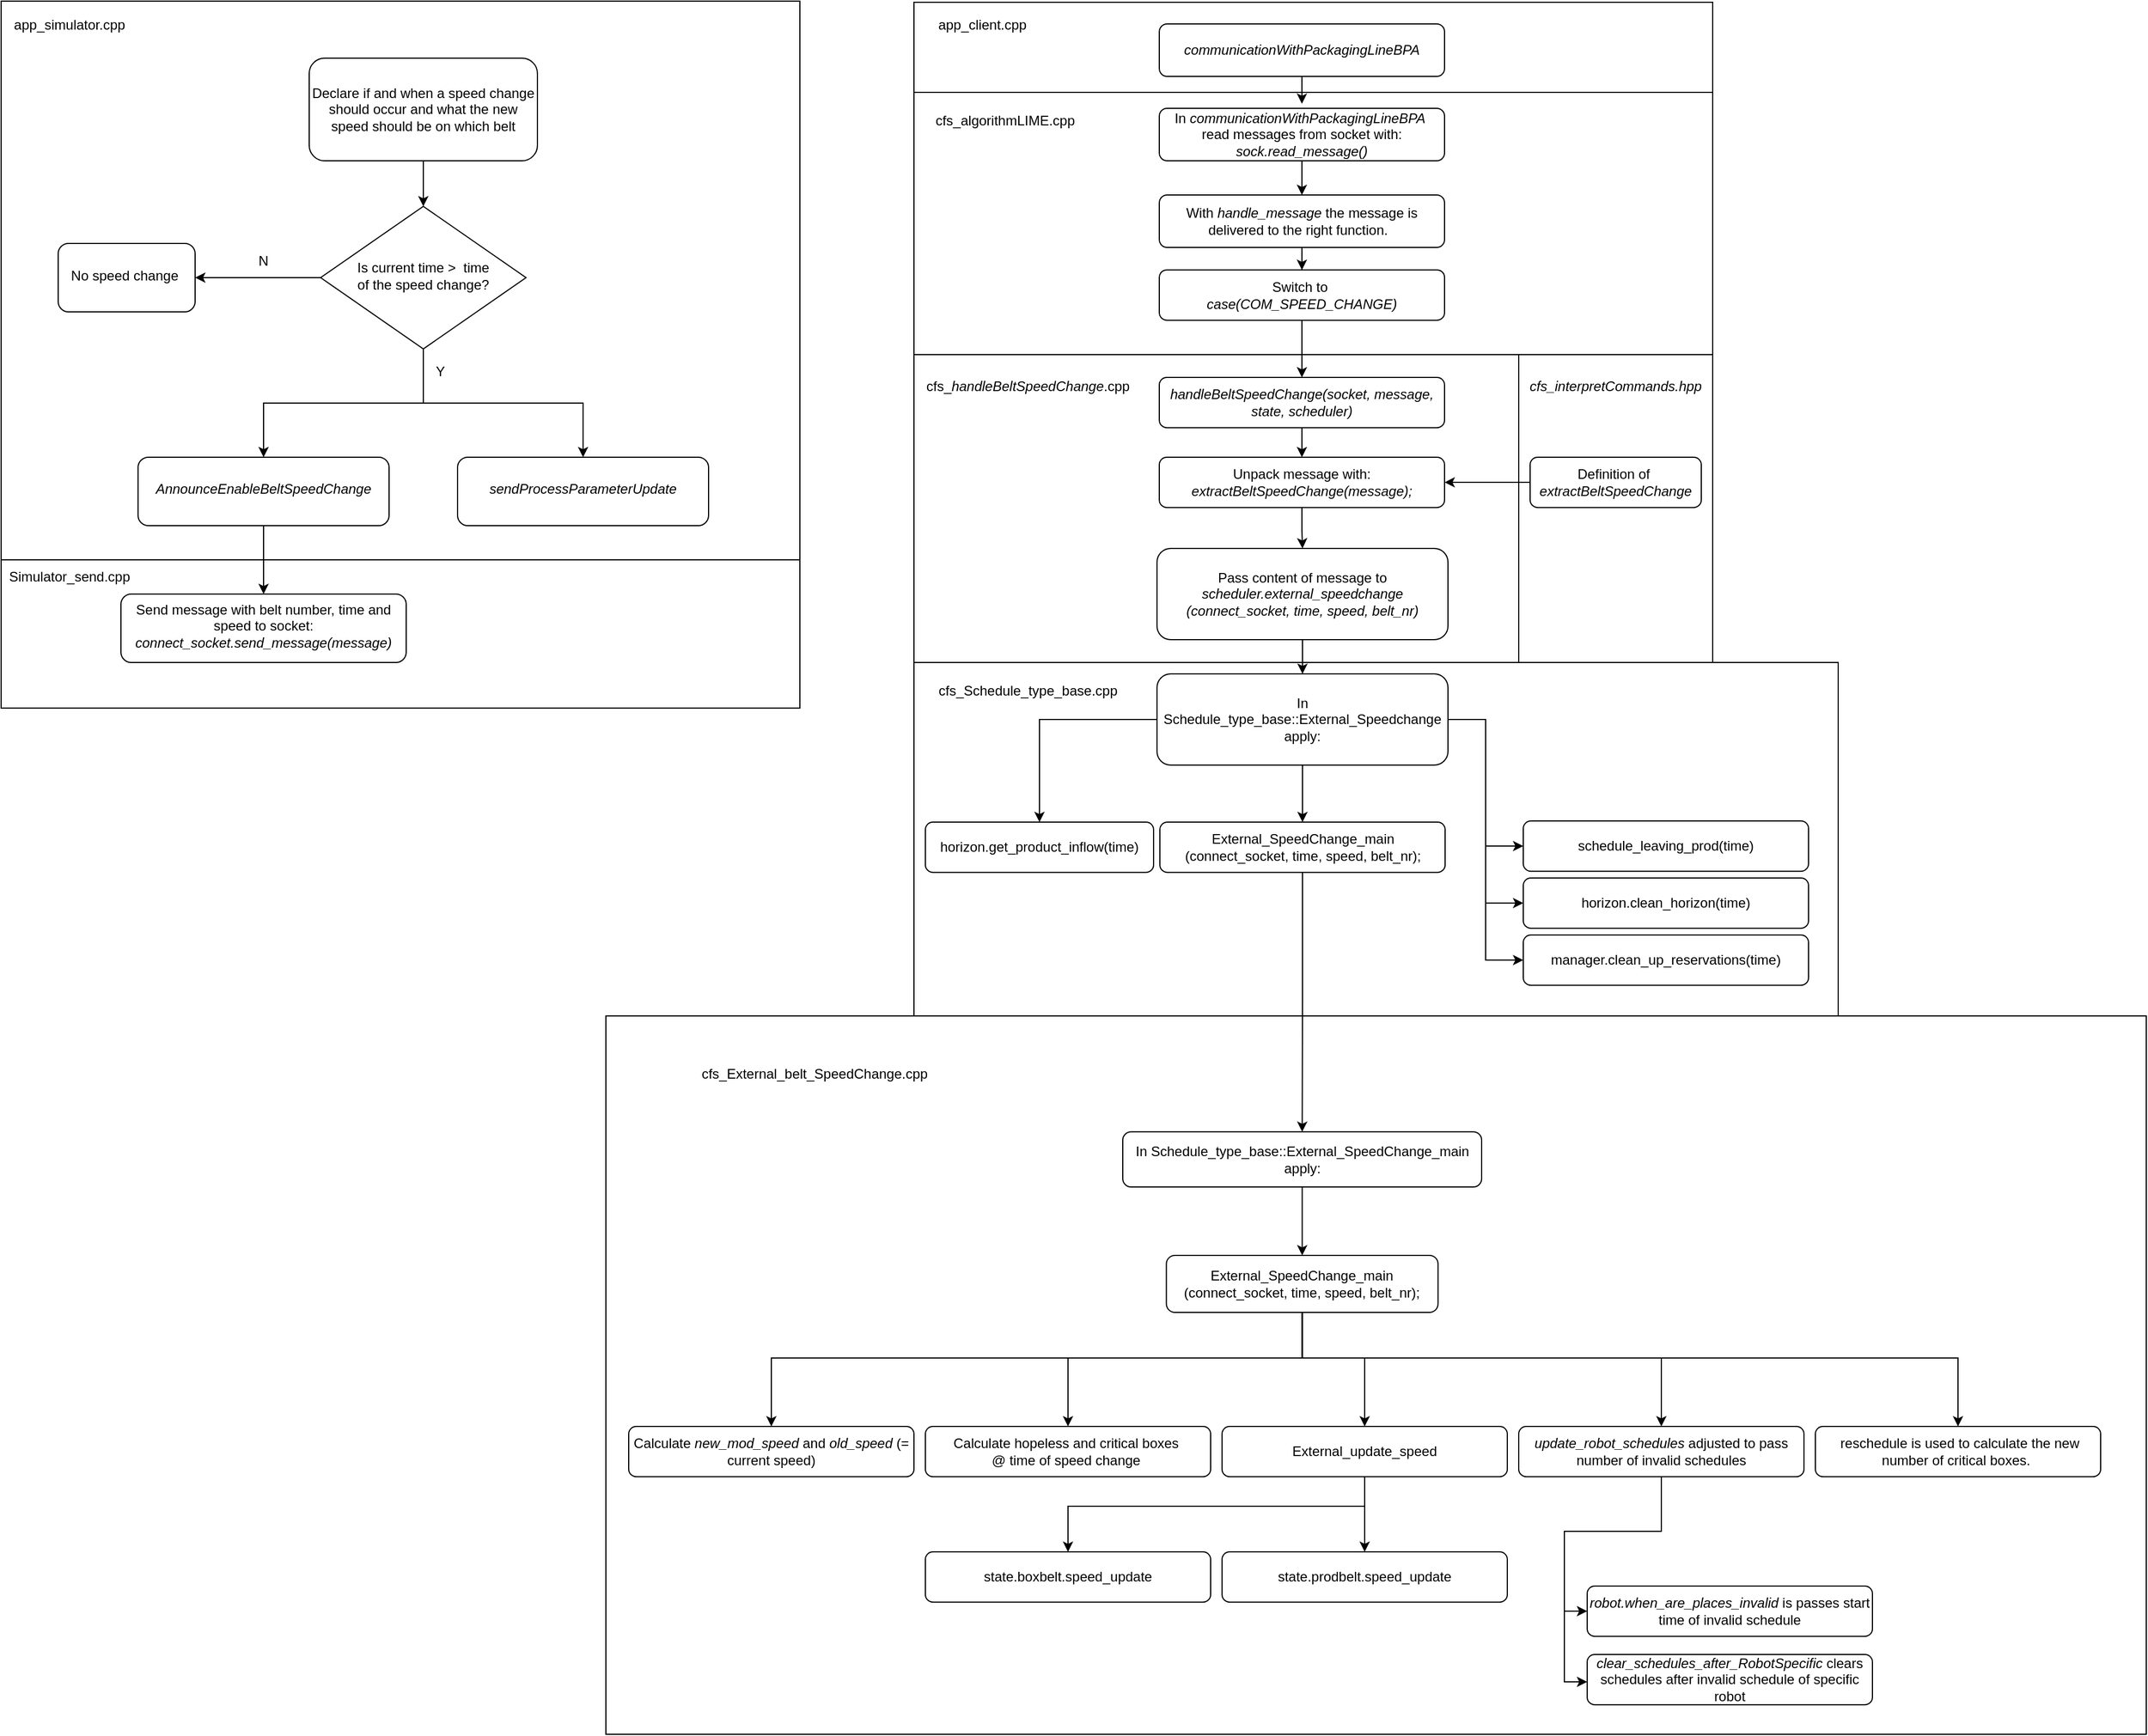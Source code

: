 <mxfile version="18.0.2" type="github">
  <diagram id="C5RBs43oDa-KdzZeNtuy" name="Page-1">
    <mxGraphModel dx="1597" dy="891" grid="1" gridSize="10" guides="1" tooltips="1" connect="1" arrows="1" fold="1" page="1" pageScale="1" pageWidth="3300" pageHeight="4681" math="0" shadow="0">
      <root>
        <mxCell id="WIyWlLk6GJQsqaUBKTNV-0" />
        <mxCell id="WIyWlLk6GJQsqaUBKTNV-1" parent="WIyWlLk6GJQsqaUBKTNV-0" />
        <mxCell id="EYBe7RXyCbwJ-zNvKkWg-32" value="" style="whiteSpace=wrap;html=1;fillColor=none;container=1;" parent="WIyWlLk6GJQsqaUBKTNV-1" vertex="1">
          <mxGeometry x="1310" y="160" width="700" height="230" as="geometry" />
        </mxCell>
        <mxCell id="EYBe7RXyCbwJ-zNvKkWg-35" value="Switch to&amp;nbsp;&lt;br&gt;&amp;nbsp;&lt;i&gt;case(COM_SPEED_CHANGE)&lt;/i&gt;&amp;nbsp;" style="rounded=1;whiteSpace=wrap;html=1;fontSize=12;glass=0;strokeWidth=1;shadow=0;" parent="EYBe7RXyCbwJ-zNvKkWg-32" vertex="1">
          <mxGeometry x="215" y="155.729" width="250" height="44.083" as="geometry" />
        </mxCell>
        <mxCell id="EYBe7RXyCbwJ-zNvKkWg-67" value="" style="whiteSpace=wrap;html=1;fillColor=none;container=1;" parent="WIyWlLk6GJQsqaUBKTNV-1" vertex="1">
          <mxGeometry x="1310" y="660" width="810" height="310" as="geometry" />
        </mxCell>
        <mxCell id="EYBe7RXyCbwJ-zNvKkWg-55" value="In Schedule_type_base::External_Speedchange&lt;br&gt;apply:" style="rounded=1;whiteSpace=wrap;html=1;fontSize=12;glass=0;strokeWidth=1;shadow=0;" parent="EYBe7RXyCbwJ-zNvKkWg-67" vertex="1">
          <mxGeometry x="213" y="10" width="255" height="80" as="geometry" />
        </mxCell>
        <mxCell id="EYBe7RXyCbwJ-zNvKkWg-57" value="External_SpeedChange_main&lt;br&gt;(connect_socket, time, speed, belt_nr);" style="rounded=1;whiteSpace=wrap;html=1;fontSize=12;glass=0;strokeWidth=1;shadow=0;" parent="EYBe7RXyCbwJ-zNvKkWg-67" vertex="1">
          <mxGeometry x="215.5" y="139.999" width="250" height="44.083" as="geometry" />
        </mxCell>
        <mxCell id="EYBe7RXyCbwJ-zNvKkWg-62" value="" style="edgeStyle=orthogonalEdgeStyle;rounded=0;orthogonalLoop=1;jettySize=auto;html=1;" parent="EYBe7RXyCbwJ-zNvKkWg-67" source="EYBe7RXyCbwJ-zNvKkWg-55" target="EYBe7RXyCbwJ-zNvKkWg-57" edge="1">
          <mxGeometry relative="1" as="geometry" />
        </mxCell>
        <mxCell id="EYBe7RXyCbwJ-zNvKkWg-72" value="cfs_Schedule_type_base.cpp" style="text;html=1;strokeColor=none;fillColor=none;align=center;verticalAlign=middle;whiteSpace=wrap;rounded=0;" parent="EYBe7RXyCbwJ-zNvKkWg-67" vertex="1">
          <mxGeometry x="70" y="10" width="60" height="30" as="geometry" />
        </mxCell>
        <mxCell id="EYBe7RXyCbwJ-zNvKkWg-56" value="horizon.get_product_inflow(time)" style="rounded=1;whiteSpace=wrap;html=1;fontSize=12;glass=0;strokeWidth=1;shadow=0;" parent="EYBe7RXyCbwJ-zNvKkWg-67" vertex="1">
          <mxGeometry x="10" y="140" width="200" height="44.08" as="geometry" />
        </mxCell>
        <mxCell id="EYBe7RXyCbwJ-zNvKkWg-63" style="edgeStyle=orthogonalEdgeStyle;rounded=0;orthogonalLoop=1;jettySize=auto;html=1;" parent="EYBe7RXyCbwJ-zNvKkWg-67" source="EYBe7RXyCbwJ-zNvKkWg-55" target="EYBe7RXyCbwJ-zNvKkWg-56" edge="1">
          <mxGeometry relative="1" as="geometry" />
        </mxCell>
        <mxCell id="EYBe7RXyCbwJ-zNvKkWg-19" value="" style="whiteSpace=wrap;html=1;fillColor=none;" parent="WIyWlLk6GJQsqaUBKTNV-1" vertex="1">
          <mxGeometry x="510" y="80" width="700" height="490" as="geometry" />
        </mxCell>
        <mxCell id="EYBe7RXyCbwJ-zNvKkWg-10" value="" style="edgeStyle=orthogonalEdgeStyle;rounded=0;orthogonalLoop=1;jettySize=auto;html=1;" parent="WIyWlLk6GJQsqaUBKTNV-1" source="EYBe7RXyCbwJ-zNvKkWg-8" target="EYBe7RXyCbwJ-zNvKkWg-9" edge="1">
          <mxGeometry relative="1" as="geometry" />
        </mxCell>
        <mxCell id="EYBe7RXyCbwJ-zNvKkWg-8" value="Declare if and when a speed change should occur and what the new speed should be on which belt" style="rounded=1;whiteSpace=wrap;html=1;fontSize=12;glass=0;strokeWidth=1;shadow=0;" parent="WIyWlLk6GJQsqaUBKTNV-1" vertex="1">
          <mxGeometry x="780" y="130" width="200" height="90" as="geometry" />
        </mxCell>
        <mxCell id="EYBe7RXyCbwJ-zNvKkWg-12" value="" style="edgeStyle=orthogonalEdgeStyle;rounded=0;orthogonalLoop=1;jettySize=auto;html=1;" parent="WIyWlLk6GJQsqaUBKTNV-1" source="EYBe7RXyCbwJ-zNvKkWg-9" target="EYBe7RXyCbwJ-zNvKkWg-11" edge="1">
          <mxGeometry relative="1" as="geometry" />
        </mxCell>
        <mxCell id="EYBe7RXyCbwJ-zNvKkWg-14" value="" style="edgeStyle=orthogonalEdgeStyle;rounded=0;orthogonalLoop=1;jettySize=auto;html=1;" parent="WIyWlLk6GJQsqaUBKTNV-1" source="EYBe7RXyCbwJ-zNvKkWg-9" target="EYBe7RXyCbwJ-zNvKkWg-13" edge="1">
          <mxGeometry relative="1" as="geometry" />
        </mxCell>
        <mxCell id="EYBe7RXyCbwJ-zNvKkWg-16" style="edgeStyle=orthogonalEdgeStyle;rounded=0;orthogonalLoop=1;jettySize=auto;html=1;" parent="WIyWlLk6GJQsqaUBKTNV-1" source="EYBe7RXyCbwJ-zNvKkWg-9" target="EYBe7RXyCbwJ-zNvKkWg-15" edge="1">
          <mxGeometry relative="1" as="geometry" />
        </mxCell>
        <mxCell id="EYBe7RXyCbwJ-zNvKkWg-9" value="Is current time &amp;gt;&amp;nbsp; time &lt;br&gt;of the speed change?" style="rhombus;whiteSpace=wrap;html=1;shadow=0;fontFamily=Helvetica;fontSize=12;align=center;strokeWidth=1;spacing=6;spacingTop=-4;" parent="WIyWlLk6GJQsqaUBKTNV-1" vertex="1">
          <mxGeometry x="790" y="260" width="180" height="125" as="geometry" />
        </mxCell>
        <mxCell id="EYBe7RXyCbwJ-zNvKkWg-11" value="No speed change&amp;nbsp;" style="rounded=1;whiteSpace=wrap;html=1;shadow=0;strokeWidth=1;spacing=6;spacingTop=-4;" parent="WIyWlLk6GJQsqaUBKTNV-1" vertex="1">
          <mxGeometry x="560" y="292.5" width="120" height="60" as="geometry" />
        </mxCell>
        <mxCell id="EYBe7RXyCbwJ-zNvKkWg-18" value="" style="edgeStyle=orthogonalEdgeStyle;rounded=0;orthogonalLoop=1;jettySize=auto;html=1;" parent="WIyWlLk6GJQsqaUBKTNV-1" source="EYBe7RXyCbwJ-zNvKkWg-13" target="EYBe7RXyCbwJ-zNvKkWg-17" edge="1">
          <mxGeometry relative="1" as="geometry" />
        </mxCell>
        <mxCell id="EYBe7RXyCbwJ-zNvKkWg-13" value="&lt;i&gt;AnnounceEnableBeltSpeedChange&lt;/i&gt;" style="rounded=1;whiteSpace=wrap;html=1;shadow=0;strokeWidth=1;spacing=6;spacingTop=-4;" parent="WIyWlLk6GJQsqaUBKTNV-1" vertex="1">
          <mxGeometry x="630" y="480" width="220" height="60" as="geometry" />
        </mxCell>
        <mxCell id="EYBe7RXyCbwJ-zNvKkWg-15" value="&lt;i&gt;sendProcessParameterUpdate&lt;/i&gt;" style="rounded=1;whiteSpace=wrap;html=1;shadow=0;strokeWidth=1;spacing=6;spacingTop=-4;" parent="WIyWlLk6GJQsqaUBKTNV-1" vertex="1">
          <mxGeometry x="910" y="480" width="220" height="60" as="geometry" />
        </mxCell>
        <mxCell id="EYBe7RXyCbwJ-zNvKkWg-17" value="Send message with belt number, time and speed to socket:&lt;br&gt;&lt;i&gt;connect_socket.send_message(message)&lt;/i&gt;" style="rounded=1;whiteSpace=wrap;html=1;shadow=0;strokeWidth=1;spacing=6;spacingTop=-4;" parent="WIyWlLk6GJQsqaUBKTNV-1" vertex="1">
          <mxGeometry x="615" y="600" width="250" height="60" as="geometry" />
        </mxCell>
        <mxCell id="EYBe7RXyCbwJ-zNvKkWg-21" value="app_simulator.cpp" style="text;html=1;strokeColor=none;fillColor=none;align=center;verticalAlign=middle;whiteSpace=wrap;rounded=0;" parent="WIyWlLk6GJQsqaUBKTNV-1" vertex="1">
          <mxGeometry x="540" y="86" width="60" height="30" as="geometry" />
        </mxCell>
        <mxCell id="EYBe7RXyCbwJ-zNvKkWg-23" value="" style="whiteSpace=wrap;html=1;fillColor=none;" parent="WIyWlLk6GJQsqaUBKTNV-1" vertex="1">
          <mxGeometry x="510" y="570" width="700" height="130" as="geometry" />
        </mxCell>
        <mxCell id="EYBe7RXyCbwJ-zNvKkWg-24" value="Simulator_send.cpp" style="text;html=1;strokeColor=none;fillColor=none;align=center;verticalAlign=middle;whiteSpace=wrap;rounded=0;" parent="WIyWlLk6GJQsqaUBKTNV-1" vertex="1">
          <mxGeometry x="540" y="570" width="60" height="30" as="geometry" />
        </mxCell>
        <mxCell id="EYBe7RXyCbwJ-zNvKkWg-25" value="Y" style="text;html=1;strokeColor=none;fillColor=none;align=center;verticalAlign=middle;whiteSpace=wrap;rounded=0;" parent="WIyWlLk6GJQsqaUBKTNV-1" vertex="1">
          <mxGeometry x="865" y="390" width="60" height="30" as="geometry" />
        </mxCell>
        <mxCell id="EYBe7RXyCbwJ-zNvKkWg-26" value="N" style="text;html=1;strokeColor=none;fillColor=none;align=center;verticalAlign=middle;whiteSpace=wrap;rounded=0;" parent="WIyWlLk6GJQsqaUBKTNV-1" vertex="1">
          <mxGeometry x="710" y="292.5" width="60" height="30" as="geometry" />
        </mxCell>
        <mxCell id="EYBe7RXyCbwJ-zNvKkWg-27" value="" style="whiteSpace=wrap;html=1;fillColor=none;" parent="WIyWlLk6GJQsqaUBKTNV-1" vertex="1">
          <mxGeometry x="1310" y="81" width="700" height="79" as="geometry" />
        </mxCell>
        <mxCell id="EYBe7RXyCbwJ-zNvKkWg-28" value="app_client.cpp" style="text;html=1;strokeColor=none;fillColor=none;align=center;verticalAlign=middle;whiteSpace=wrap;rounded=0;" parent="WIyWlLk6GJQsqaUBKTNV-1" vertex="1">
          <mxGeometry x="1340" y="86" width="60" height="30" as="geometry" />
        </mxCell>
        <mxCell id="EYBe7RXyCbwJ-zNvKkWg-40" style="edgeStyle=orthogonalEdgeStyle;rounded=0;orthogonalLoop=1;jettySize=auto;html=1;entryX=0.5;entryY=0;entryDx=0;entryDy=0;" parent="WIyWlLk6GJQsqaUBKTNV-1" source="EYBe7RXyCbwJ-zNvKkWg-29" target="EYBe7RXyCbwJ-zNvKkWg-30" edge="1">
          <mxGeometry relative="1" as="geometry" />
        </mxCell>
        <mxCell id="EYBe7RXyCbwJ-zNvKkWg-29" value="In&amp;nbsp;&lt;i&gt;communicationWithPackagingLineBPA&amp;nbsp;&lt;/i&gt;&lt;br&gt;read messages from socket with:&lt;br&gt;&lt;i&gt;sock.read_message()&lt;/i&gt;" style="rounded=1;whiteSpace=wrap;html=1;fontSize=12;glass=0;strokeWidth=1;shadow=0;" parent="WIyWlLk6GJQsqaUBKTNV-1" vertex="1">
          <mxGeometry x="1525" y="174" width="250" height="46" as="geometry" />
        </mxCell>
        <mxCell id="EYBe7RXyCbwJ-zNvKkWg-41" style="edgeStyle=orthogonalEdgeStyle;rounded=0;orthogonalLoop=1;jettySize=auto;html=1;" parent="WIyWlLk6GJQsqaUBKTNV-1" source="EYBe7RXyCbwJ-zNvKkWg-30" target="EYBe7RXyCbwJ-zNvKkWg-35" edge="1">
          <mxGeometry relative="1" as="geometry" />
        </mxCell>
        <mxCell id="EYBe7RXyCbwJ-zNvKkWg-30" value="With &lt;i&gt;handle_message &lt;/i&gt;the message is delivered to the right function.&amp;nbsp;&amp;nbsp;" style="rounded=1;whiteSpace=wrap;html=1;fontSize=12;glass=0;strokeWidth=1;shadow=0;" parent="WIyWlLk6GJQsqaUBKTNV-1" vertex="1">
          <mxGeometry x="1525" y="250" width="250" height="46" as="geometry" />
        </mxCell>
        <mxCell id="EYBe7RXyCbwJ-zNvKkWg-38" value="" style="edgeStyle=orthogonalEdgeStyle;rounded=0;orthogonalLoop=1;jettySize=auto;html=1;" parent="WIyWlLk6GJQsqaUBKTNV-1" source="EYBe7RXyCbwJ-zNvKkWg-31" edge="1">
          <mxGeometry relative="1" as="geometry">
            <mxPoint x="1650" y="170" as="targetPoint" />
          </mxGeometry>
        </mxCell>
        <mxCell id="EYBe7RXyCbwJ-zNvKkWg-31" value="&lt;i&gt;communicationWithPackagingLineBPA&lt;/i&gt;" style="rounded=1;whiteSpace=wrap;html=1;fontSize=12;glass=0;strokeWidth=1;shadow=0;" parent="WIyWlLk6GJQsqaUBKTNV-1" vertex="1">
          <mxGeometry x="1525" y="100" width="250" height="46" as="geometry" />
        </mxCell>
        <mxCell id="EYBe7RXyCbwJ-zNvKkWg-33" value="cfs_algorithmLIME.cpp" style="text;html=1;strokeColor=none;fillColor=none;align=center;verticalAlign=middle;whiteSpace=wrap;rounded=0;" parent="WIyWlLk6GJQsqaUBKTNV-1" vertex="1">
          <mxGeometry x="1360" y="170" width="60" height="30" as="geometry" />
        </mxCell>
        <mxCell id="EYBe7RXyCbwJ-zNvKkWg-34" value="" style="whiteSpace=wrap;html=1;fillColor=none;" parent="WIyWlLk6GJQsqaUBKTNV-1" vertex="1">
          <mxGeometry x="1310" y="390" width="530" height="270" as="geometry" />
        </mxCell>
        <mxCell id="EYBe7RXyCbwJ-zNvKkWg-52" value="" style="edgeStyle=orthogonalEdgeStyle;rounded=0;orthogonalLoop=1;jettySize=auto;html=1;" parent="WIyWlLk6GJQsqaUBKTNV-1" source="EYBe7RXyCbwJ-zNvKkWg-37" target="EYBe7RXyCbwJ-zNvKkWg-47" edge="1">
          <mxGeometry relative="1" as="geometry" />
        </mxCell>
        <mxCell id="EYBe7RXyCbwJ-zNvKkWg-37" value="&lt;i&gt;handleBeltSpeedChange(socket, message, state, scheduler)&lt;/i&gt;" style="rounded=1;whiteSpace=wrap;html=1;fontSize=12;glass=0;strokeWidth=1;shadow=0;" parent="WIyWlLk6GJQsqaUBKTNV-1" vertex="1">
          <mxGeometry x="1525" y="409.999" width="250" height="44.083" as="geometry" />
        </mxCell>
        <mxCell id="EYBe7RXyCbwJ-zNvKkWg-42" style="edgeStyle=orthogonalEdgeStyle;rounded=0;orthogonalLoop=1;jettySize=auto;html=1;entryX=0.5;entryY=0;entryDx=0;entryDy=0;" parent="WIyWlLk6GJQsqaUBKTNV-1" source="EYBe7RXyCbwJ-zNvKkWg-35" target="EYBe7RXyCbwJ-zNvKkWg-37" edge="1">
          <mxGeometry relative="1" as="geometry" />
        </mxCell>
        <mxCell id="EYBe7RXyCbwJ-zNvKkWg-43" value="cfs_&lt;i&gt;handleBeltSpeedChange&lt;/i&gt;.cpp" style="text;html=1;strokeColor=none;fillColor=none;align=center;verticalAlign=middle;whiteSpace=wrap;rounded=0;" parent="WIyWlLk6GJQsqaUBKTNV-1" vertex="1">
          <mxGeometry x="1380" y="403" width="60" height="30" as="geometry" />
        </mxCell>
        <mxCell id="EYBe7RXyCbwJ-zNvKkWg-70" value="" style="edgeStyle=orthogonalEdgeStyle;rounded=0;orthogonalLoop=1;jettySize=auto;html=1;" parent="WIyWlLk6GJQsqaUBKTNV-1" source="EYBe7RXyCbwJ-zNvKkWg-47" target="EYBe7RXyCbwJ-zNvKkWg-54" edge="1">
          <mxGeometry relative="1" as="geometry" />
        </mxCell>
        <mxCell id="EYBe7RXyCbwJ-zNvKkWg-47" value="Unpack message with:&lt;i&gt; extractBeltSpeedChange(message);&lt;/i&gt;" style="rounded=1;whiteSpace=wrap;html=1;fontSize=12;glass=0;strokeWidth=1;shadow=0;" parent="WIyWlLk6GJQsqaUBKTNV-1" vertex="1">
          <mxGeometry x="1525" y="479.999" width="250" height="44.083" as="geometry" />
        </mxCell>
        <mxCell id="EYBe7RXyCbwJ-zNvKkWg-48" value="" style="whiteSpace=wrap;html=1;fillColor=none;" parent="WIyWlLk6GJQsqaUBKTNV-1" vertex="1">
          <mxGeometry x="1840" y="390" width="170" height="270" as="geometry" />
        </mxCell>
        <mxCell id="EYBe7RXyCbwJ-zNvKkWg-49" value="&lt;i&gt;cfs_interpretCommands.hpp&lt;/i&gt;" style="text;html=1;strokeColor=none;fillColor=none;align=center;verticalAlign=middle;whiteSpace=wrap;rounded=0;" parent="WIyWlLk6GJQsqaUBKTNV-1" vertex="1">
          <mxGeometry x="1895" y="403" width="60" height="30" as="geometry" />
        </mxCell>
        <mxCell id="EYBe7RXyCbwJ-zNvKkWg-51" value="" style="edgeStyle=orthogonalEdgeStyle;rounded=0;orthogonalLoop=1;jettySize=auto;html=1;" parent="WIyWlLk6GJQsqaUBKTNV-1" source="EYBe7RXyCbwJ-zNvKkWg-50" target="EYBe7RXyCbwJ-zNvKkWg-47" edge="1">
          <mxGeometry relative="1" as="geometry" />
        </mxCell>
        <mxCell id="EYBe7RXyCbwJ-zNvKkWg-50" value="Definition of&amp;nbsp;&lt;br&gt;&lt;i&gt;extractBeltSpeedChange&lt;/i&gt;" style="rounded=1;whiteSpace=wrap;html=1;fontSize=12;glass=0;strokeWidth=1;shadow=0;" parent="WIyWlLk6GJQsqaUBKTNV-1" vertex="1">
          <mxGeometry x="1850" y="480" width="150" height="44.08" as="geometry" />
        </mxCell>
        <mxCell id="EYBe7RXyCbwJ-zNvKkWg-71" value="" style="edgeStyle=orthogonalEdgeStyle;rounded=0;orthogonalLoop=1;jettySize=auto;html=1;" parent="WIyWlLk6GJQsqaUBKTNV-1" source="EYBe7RXyCbwJ-zNvKkWg-54" target="EYBe7RXyCbwJ-zNvKkWg-55" edge="1">
          <mxGeometry relative="1" as="geometry" />
        </mxCell>
        <mxCell id="EYBe7RXyCbwJ-zNvKkWg-54" value="Pass content of message to &lt;i&gt;scheduler.external_speedchange&lt;br&gt;(connect_socket, time, speed, belt_nr)&lt;/i&gt;" style="rounded=1;whiteSpace=wrap;html=1;fontSize=12;glass=0;strokeWidth=1;shadow=0;" parent="WIyWlLk6GJQsqaUBKTNV-1" vertex="1">
          <mxGeometry x="1523" y="560" width="255" height="80" as="geometry" />
        </mxCell>
        <mxCell id="EYBe7RXyCbwJ-zNvKkWg-64" style="edgeStyle=orthogonalEdgeStyle;rounded=0;orthogonalLoop=1;jettySize=auto;html=1;entryX=0;entryY=0.5;entryDx=0;entryDy=0;" parent="WIyWlLk6GJQsqaUBKTNV-1" source="EYBe7RXyCbwJ-zNvKkWg-55" target="EYBe7RXyCbwJ-zNvKkWg-58" edge="1">
          <mxGeometry relative="1" as="geometry" />
        </mxCell>
        <mxCell id="EYBe7RXyCbwJ-zNvKkWg-65" style="edgeStyle=orthogonalEdgeStyle;rounded=0;orthogonalLoop=1;jettySize=auto;html=1;entryX=0;entryY=0.5;entryDx=0;entryDy=0;" parent="WIyWlLk6GJQsqaUBKTNV-1" source="EYBe7RXyCbwJ-zNvKkWg-55" target="EYBe7RXyCbwJ-zNvKkWg-59" edge="1">
          <mxGeometry relative="1" as="geometry" />
        </mxCell>
        <mxCell id="EYBe7RXyCbwJ-zNvKkWg-66" style="edgeStyle=orthogonalEdgeStyle;rounded=0;orthogonalLoop=1;jettySize=auto;html=1;entryX=0;entryY=0.5;entryDx=0;entryDy=0;" parent="WIyWlLk6GJQsqaUBKTNV-1" source="EYBe7RXyCbwJ-zNvKkWg-55" target="EYBe7RXyCbwJ-zNvKkWg-60" edge="1">
          <mxGeometry relative="1" as="geometry" />
        </mxCell>
        <mxCell id="EYBe7RXyCbwJ-zNvKkWg-58" value="schedule_leaving_prod(time)" style="rounded=1;whiteSpace=wrap;html=1;fontSize=12;glass=0;strokeWidth=1;shadow=0;" parent="WIyWlLk6GJQsqaUBKTNV-1" vertex="1">
          <mxGeometry x="1844" y="798.999" width="250" height="44.083" as="geometry" />
        </mxCell>
        <mxCell id="EYBe7RXyCbwJ-zNvKkWg-59" value="horizon.clean_horizon(time)" style="rounded=1;whiteSpace=wrap;html=1;fontSize=12;glass=0;strokeWidth=1;shadow=0;" parent="WIyWlLk6GJQsqaUBKTNV-1" vertex="1">
          <mxGeometry x="1844" y="848.999" width="250" height="44.083" as="geometry" />
        </mxCell>
        <mxCell id="EYBe7RXyCbwJ-zNvKkWg-60" value="manager.clean_up_reservations(time)" style="rounded=1;whiteSpace=wrap;html=1;fontSize=12;glass=0;strokeWidth=1;shadow=0;" parent="WIyWlLk6GJQsqaUBKTNV-1" vertex="1">
          <mxGeometry x="1844" y="898.999" width="250" height="44.083" as="geometry" />
        </mxCell>
        <mxCell id="EYBe7RXyCbwJ-zNvKkWg-78" value="" style="whiteSpace=wrap;html=1;fillColor=none;container=1;" parent="WIyWlLk6GJQsqaUBKTNV-1" vertex="1">
          <mxGeometry x="1040" y="970" width="1350" height="630" as="geometry" />
        </mxCell>
        <mxCell id="EYBe7RXyCbwJ-zNvKkWg-79" value="In Schedule_type_base::External_SpeedChange_main&lt;br&gt;apply:" style="rounded=1;whiteSpace=wrap;html=1;fontSize=12;glass=0;strokeWidth=1;shadow=0;" parent="EYBe7RXyCbwJ-zNvKkWg-78" vertex="1">
          <mxGeometry x="453" y="101.61" width="314.5" height="48.39" as="geometry" />
        </mxCell>
        <mxCell id="EYBe7RXyCbwJ-zNvKkWg-80" value="External_SpeedChange_main&lt;br&gt;(connect_socket, time, speed, belt_nr);" style="rounded=1;whiteSpace=wrap;html=1;fontSize=12;glass=0;strokeWidth=1;shadow=0;" parent="EYBe7RXyCbwJ-zNvKkWg-78" vertex="1">
          <mxGeometry x="491.21" y="210" width="238.08" height="50" as="geometry" />
        </mxCell>
        <mxCell id="EYBe7RXyCbwJ-zNvKkWg-81" value="" style="edgeStyle=orthogonalEdgeStyle;rounded=0;orthogonalLoop=1;jettySize=auto;html=1;" parent="EYBe7RXyCbwJ-zNvKkWg-78" source="EYBe7RXyCbwJ-zNvKkWg-79" target="EYBe7RXyCbwJ-zNvKkWg-80" edge="1">
          <mxGeometry relative="1" as="geometry" />
        </mxCell>
        <mxCell id="EYBe7RXyCbwJ-zNvKkWg-82" value="cfs_External_belt_SpeedChange.cpp" style="text;html=1;strokeColor=none;fillColor=none;align=center;verticalAlign=middle;whiteSpace=wrap;rounded=0;" parent="EYBe7RXyCbwJ-zNvKkWg-78" vertex="1">
          <mxGeometry x="133.333" y="20.323" width="100" height="60.968" as="geometry" />
        </mxCell>
        <mxCell id="EYBe7RXyCbwJ-zNvKkWg-83" style="edgeStyle=orthogonalEdgeStyle;rounded=0;orthogonalLoop=1;jettySize=auto;html=1;" parent="WIyWlLk6GJQsqaUBKTNV-1" source="EYBe7RXyCbwJ-zNvKkWg-57" target="EYBe7RXyCbwJ-zNvKkWg-79" edge="1">
          <mxGeometry relative="1" as="geometry" />
        </mxCell>
        <mxCell id="EYBe7RXyCbwJ-zNvKkWg-84" value="Calculate &lt;i&gt;new_mod_speed&lt;/i&gt; and &lt;i&gt;old_speed&lt;/i&gt; (= current speed)" style="rounded=1;whiteSpace=wrap;html=1;fontSize=12;glass=0;strokeWidth=1;shadow=0;" parent="WIyWlLk6GJQsqaUBKTNV-1" vertex="1">
          <mxGeometry x="1060" y="1329.999" width="250" height="44.083" as="geometry" />
        </mxCell>
        <mxCell id="fYa7OeqP56KHqQCvI543-6" value="Calculate hopeless and critical boxes&amp;nbsp;&lt;br&gt;@ time of speed change&amp;nbsp;" style="rounded=1;whiteSpace=wrap;html=1;fontSize=12;glass=0;strokeWidth=1;shadow=0;" vertex="1" parent="WIyWlLk6GJQsqaUBKTNV-1">
          <mxGeometry x="1320" y="1329.999" width="250" height="44.083" as="geometry" />
        </mxCell>
        <mxCell id="fYa7OeqP56KHqQCvI543-13" value="" style="edgeStyle=orthogonalEdgeStyle;rounded=0;orthogonalLoop=1;jettySize=auto;html=1;" edge="1" parent="WIyWlLk6GJQsqaUBKTNV-1" source="fYa7OeqP56KHqQCvI543-7" target="fYa7OeqP56KHqQCvI543-12">
          <mxGeometry relative="1" as="geometry" />
        </mxCell>
        <mxCell id="fYa7OeqP56KHqQCvI543-14" style="edgeStyle=orthogonalEdgeStyle;rounded=0;orthogonalLoop=1;jettySize=auto;html=1;" edge="1" parent="WIyWlLk6GJQsqaUBKTNV-1" source="fYa7OeqP56KHqQCvI543-7" target="fYa7OeqP56KHqQCvI543-11">
          <mxGeometry relative="1" as="geometry">
            <Array as="points">
              <mxPoint x="1705" y="1400" />
              <mxPoint x="1445" y="1400" />
            </Array>
          </mxGeometry>
        </mxCell>
        <mxCell id="fYa7OeqP56KHqQCvI543-7" value="External_update_speed" style="rounded=1;whiteSpace=wrap;html=1;fontSize=12;glass=0;strokeWidth=1;shadow=0;" vertex="1" parent="WIyWlLk6GJQsqaUBKTNV-1">
          <mxGeometry x="1580" y="1329.999" width="250" height="44.083" as="geometry" />
        </mxCell>
        <mxCell id="fYa7OeqP56KHqQCvI543-17" style="edgeStyle=orthogonalEdgeStyle;rounded=0;orthogonalLoop=1;jettySize=auto;html=1;entryX=0;entryY=0.5;entryDx=0;entryDy=0;" edge="1" parent="WIyWlLk6GJQsqaUBKTNV-1" source="fYa7OeqP56KHqQCvI543-9" target="fYa7OeqP56KHqQCvI543-15">
          <mxGeometry relative="1" as="geometry" />
        </mxCell>
        <mxCell id="fYa7OeqP56KHqQCvI543-19" style="edgeStyle=orthogonalEdgeStyle;rounded=0;orthogonalLoop=1;jettySize=auto;html=1;entryX=0;entryY=0.5;entryDx=0;entryDy=0;" edge="1" parent="WIyWlLk6GJQsqaUBKTNV-1">
          <mxGeometry relative="1" as="geometry">
            <mxPoint x="1965" y="1376.082" as="sourcePoint" />
            <mxPoint x="1900" y="1554.041" as="targetPoint" />
            <Array as="points">
              <mxPoint x="1965" y="1422" />
              <mxPoint x="1880" y="1422" />
              <mxPoint x="1880" y="1554" />
            </Array>
          </mxGeometry>
        </mxCell>
        <mxCell id="fYa7OeqP56KHqQCvI543-9" value="&lt;i&gt;update_robot_schedules&lt;/i&gt; adjusted to pass number of invalid schedules" style="rounded=1;whiteSpace=wrap;html=1;fontSize=12;glass=0;strokeWidth=1;shadow=0;" vertex="1" parent="WIyWlLk6GJQsqaUBKTNV-1">
          <mxGeometry x="1840" y="1329.999" width="250" height="44.083" as="geometry" />
        </mxCell>
        <mxCell id="fYa7OeqP56KHqQCvI543-10" value="&amp;nbsp;reschedule is used to calculate the new number of critical boxes.&amp;nbsp;" style="rounded=1;whiteSpace=wrap;html=1;fontSize=12;glass=0;strokeWidth=1;shadow=0;" vertex="1" parent="WIyWlLk6GJQsqaUBKTNV-1">
          <mxGeometry x="2100" y="1329.999" width="250" height="44.083" as="geometry" />
        </mxCell>
        <mxCell id="fYa7OeqP56KHqQCvI543-11" value="state.boxbelt.speed_update" style="rounded=1;whiteSpace=wrap;html=1;fontSize=12;glass=0;strokeWidth=1;shadow=0;" vertex="1" parent="WIyWlLk6GJQsqaUBKTNV-1">
          <mxGeometry x="1320" y="1439.999" width="250" height="44.083" as="geometry" />
        </mxCell>
        <mxCell id="fYa7OeqP56KHqQCvI543-12" value="state.prodbelt.speed_update" style="rounded=1;whiteSpace=wrap;html=1;fontSize=12;glass=0;strokeWidth=1;shadow=0;" vertex="1" parent="WIyWlLk6GJQsqaUBKTNV-1">
          <mxGeometry x="1580" y="1439.999" width="250" height="44.083" as="geometry" />
        </mxCell>
        <mxCell id="fYa7OeqP56KHqQCvI543-15" value="&lt;i&gt;robot.when_are_places_invalid &lt;/i&gt;is passes start time of invalid schedule" style="rounded=1;whiteSpace=wrap;html=1;fontSize=12;glass=0;strokeWidth=1;shadow=0;" vertex="1" parent="WIyWlLk6GJQsqaUBKTNV-1">
          <mxGeometry x="1900" y="1469.999" width="250" height="44.083" as="geometry" />
        </mxCell>
        <mxCell id="fYa7OeqP56KHqQCvI543-16" value="&lt;i&gt;clear_schedules_after_RobotSpecific&amp;nbsp;&lt;/i&gt;clears schedules after invalid schedule of specific robot" style="rounded=1;whiteSpace=wrap;html=1;fontSize=12;glass=0;strokeWidth=1;shadow=0;" vertex="1" parent="WIyWlLk6GJQsqaUBKTNV-1">
          <mxGeometry x="1900" y="1529.999" width="250" height="44.083" as="geometry" />
        </mxCell>
        <mxCell id="fYa7OeqP56KHqQCvI543-20" style="edgeStyle=orthogonalEdgeStyle;rounded=0;orthogonalLoop=1;jettySize=auto;html=1;entryX=0.5;entryY=0;entryDx=0;entryDy=0;" edge="1" parent="WIyWlLk6GJQsqaUBKTNV-1" source="EYBe7RXyCbwJ-zNvKkWg-80" target="EYBe7RXyCbwJ-zNvKkWg-84">
          <mxGeometry relative="1" as="geometry">
            <Array as="points">
              <mxPoint x="1650" y="1270" />
              <mxPoint x="1185" y="1270" />
            </Array>
          </mxGeometry>
        </mxCell>
        <mxCell id="fYa7OeqP56KHqQCvI543-21" style="edgeStyle=orthogonalEdgeStyle;rounded=0;orthogonalLoop=1;jettySize=auto;html=1;" edge="1" parent="WIyWlLk6GJQsqaUBKTNV-1" source="EYBe7RXyCbwJ-zNvKkWg-80" target="fYa7OeqP56KHqQCvI543-6">
          <mxGeometry relative="1" as="geometry">
            <Array as="points">
              <mxPoint x="1650" y="1270" />
              <mxPoint x="1445" y="1270" />
            </Array>
          </mxGeometry>
        </mxCell>
        <mxCell id="fYa7OeqP56KHqQCvI543-22" style="edgeStyle=orthogonalEdgeStyle;rounded=0;orthogonalLoop=1;jettySize=auto;html=1;" edge="1" parent="WIyWlLk6GJQsqaUBKTNV-1" source="EYBe7RXyCbwJ-zNvKkWg-80" target="fYa7OeqP56KHqQCvI543-7">
          <mxGeometry relative="1" as="geometry">
            <Array as="points">
              <mxPoint x="1650" y="1270" />
              <mxPoint x="1705" y="1270" />
            </Array>
          </mxGeometry>
        </mxCell>
        <mxCell id="fYa7OeqP56KHqQCvI543-23" style="edgeStyle=orthogonalEdgeStyle;rounded=0;orthogonalLoop=1;jettySize=auto;html=1;" edge="1" parent="WIyWlLk6GJQsqaUBKTNV-1" source="EYBe7RXyCbwJ-zNvKkWg-80" target="fYa7OeqP56KHqQCvI543-9">
          <mxGeometry relative="1" as="geometry">
            <Array as="points">
              <mxPoint x="1650" y="1270" />
              <mxPoint x="1965" y="1270" />
            </Array>
          </mxGeometry>
        </mxCell>
        <mxCell id="fYa7OeqP56KHqQCvI543-24" style="edgeStyle=orthogonalEdgeStyle;rounded=0;orthogonalLoop=1;jettySize=auto;html=1;" edge="1" parent="WIyWlLk6GJQsqaUBKTNV-1" source="EYBe7RXyCbwJ-zNvKkWg-80" target="fYa7OeqP56KHqQCvI543-10">
          <mxGeometry relative="1" as="geometry">
            <Array as="points">
              <mxPoint x="1650" y="1270" />
              <mxPoint x="2225" y="1270" />
            </Array>
          </mxGeometry>
        </mxCell>
      </root>
    </mxGraphModel>
  </diagram>
</mxfile>
